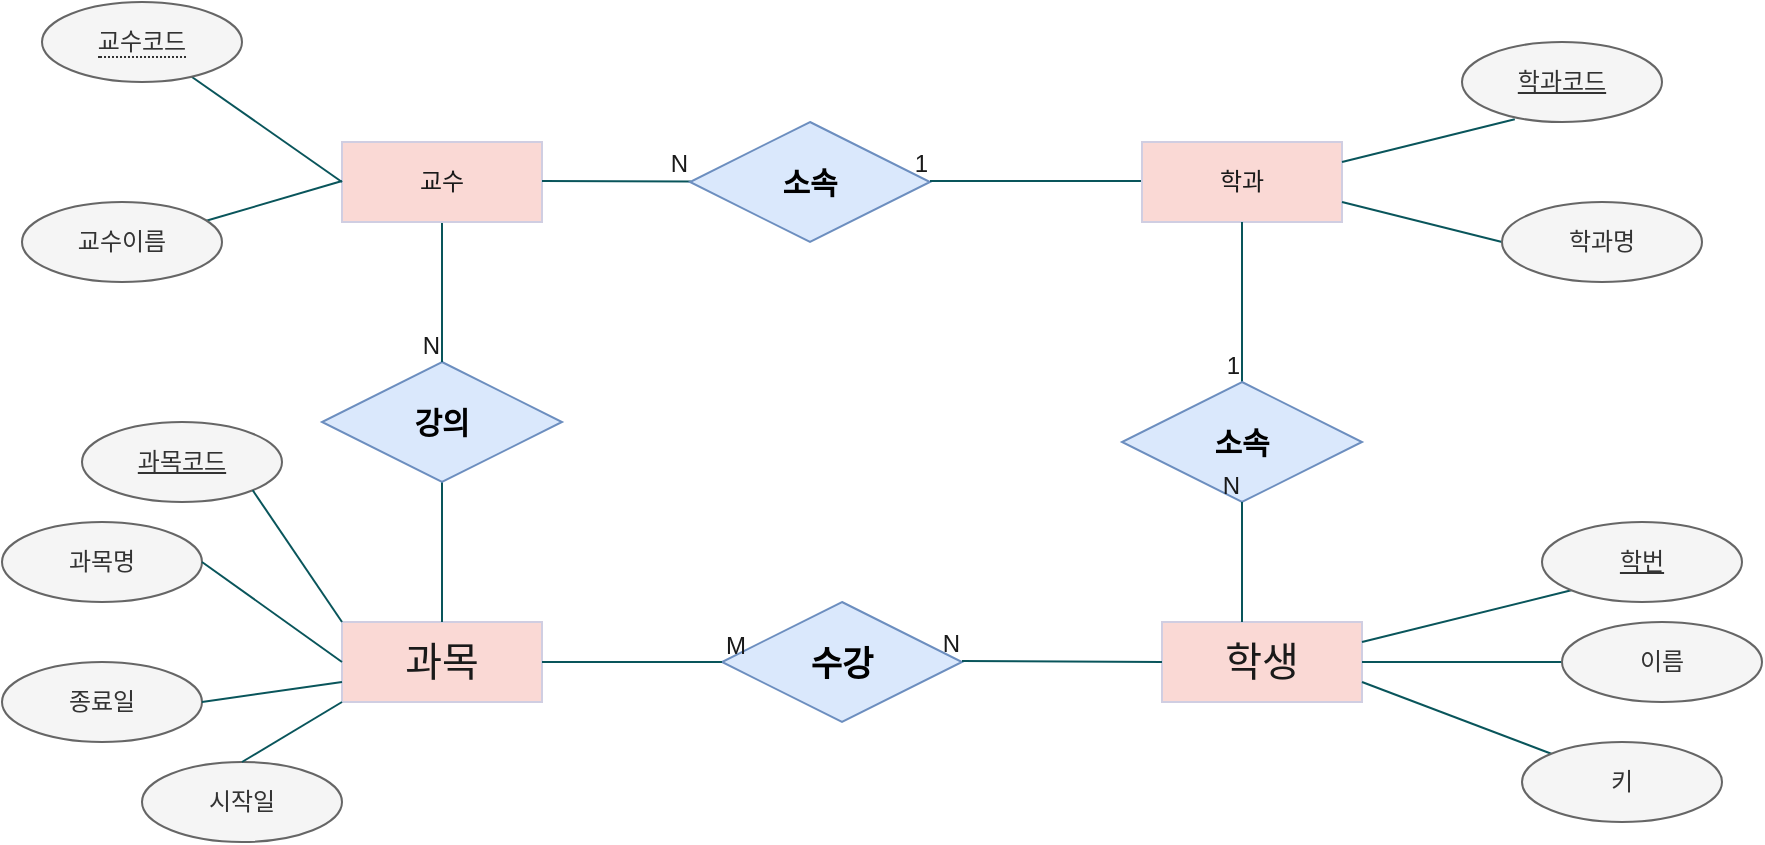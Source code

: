 <mxfile version="21.6.1" type="github">
  <diagram name="페이지-1" id="LqjX61a4NzzyeLhwtiKW">
    <mxGraphModel dx="1050" dy="541" grid="1" gridSize="10" guides="1" tooltips="1" connect="1" arrows="1" fold="1" page="1" pageScale="1" pageWidth="827" pageHeight="1169" math="0" shadow="0">
      <root>
        <mxCell id="0" />
        <mxCell id="1" parent="0" />
        <mxCell id="sbezZ0vjDcKAFP6THF-A-2" value="학생" style="whiteSpace=wrap;html=1;align=center;hachureGap=4;strokeColor=#D0CEE2;fontFamily=Architects Daughter;fontSource=https%3A%2F%2Ffonts.googleapis.com%2Fcss%3Ffamily%3DArchitects%2BDaughter;fontSize=20;fontColor=#1A1A1A;fillColor=#FAD9D5;labelBackgroundColor=none;" vertex="1" parent="1">
          <mxGeometry x="590" y="360" width="100" height="40" as="geometry" />
        </mxCell>
        <mxCell id="sbezZ0vjDcKAFP6THF-A-3" value="과목" style="whiteSpace=wrap;html=1;align=center;hachureGap=4;strokeColor=#D0CEE2;fontFamily=Architects Daughter;fontSource=https%3A%2F%2Ffonts.googleapis.com%2Fcss%3Ffamily%3DArchitects%2BDaughter;fontSize=20;fontColor=#1A1A1A;fillColor=#FAD9D5;labelBackgroundColor=none;" vertex="1" parent="1">
          <mxGeometry x="180" y="360" width="100" height="40" as="geometry" />
        </mxCell>
        <mxCell id="sbezZ0vjDcKAFP6THF-A-5" value="&lt;b&gt;&lt;font style=&quot;font-size: 17px;&quot;&gt;수강&lt;/font&gt;&lt;/b&gt;" style="shape=rhombus;perimeter=rhombusPerimeter;whiteSpace=wrap;html=1;align=center;hachureGap=4;strokeColor=#6c8ebf;fontFamily=Architects Daughter;fontSource=https%3A%2F%2Ffonts.googleapis.com%2Fcss%3Ffamily%3DArchitects%2BDaughter;fontSize=20;fillColor=#dae8fc;labelBackgroundColor=none;" vertex="1" parent="1">
          <mxGeometry x="370" y="350" width="120" height="60" as="geometry" />
        </mxCell>
        <mxCell id="sbezZ0vjDcKAFP6THF-A-9" value="" style="endArrow=none;html=1;rounded=0;strokeColor=#09555B;fontColor=default;labelBackgroundColor=none;" edge="1" parent="1">
          <mxGeometry relative="1" as="geometry">
            <mxPoint x="370" y="380" as="sourcePoint" />
            <mxPoint x="280" y="380" as="targetPoint" />
          </mxGeometry>
        </mxCell>
        <mxCell id="sbezZ0vjDcKAFP6THF-A-10" value="M" style="resizable=0;html=1;whiteSpace=wrap;align=left;verticalAlign=bottom;strokeColor=#D0CEE2;fontColor=#1A1A1A;fillColor=#FAD9D5;labelBackgroundColor=none;" connectable="0" vertex="1" parent="sbezZ0vjDcKAFP6THF-A-9">
          <mxGeometry x="-1" relative="1" as="geometry" />
        </mxCell>
        <mxCell id="sbezZ0vjDcKAFP6THF-A-11" value="" style="resizable=0;html=1;whiteSpace=wrap;align=right;verticalAlign=bottom;strokeColor=#D0CEE2;fontColor=#1A1A1A;fillColor=#FAD9D5;labelBackgroundColor=none;" connectable="0" vertex="1" parent="sbezZ0vjDcKAFP6THF-A-9">
          <mxGeometry x="1" relative="1" as="geometry" />
        </mxCell>
        <mxCell id="sbezZ0vjDcKAFP6THF-A-12" value="" style="endArrow=none;html=1;rounded=0;strokeColor=#09555B;fontColor=default;exitX=0;exitY=0.5;exitDx=0;exitDy=0;labelBackgroundColor=none;" edge="1" parent="1" source="sbezZ0vjDcKAFP6THF-A-2">
          <mxGeometry relative="1" as="geometry">
            <mxPoint x="580" y="379.5" as="sourcePoint" />
            <mxPoint x="490" y="379.5" as="targetPoint" />
          </mxGeometry>
        </mxCell>
        <mxCell id="sbezZ0vjDcKAFP6THF-A-13" value="N" style="resizable=0;html=1;whiteSpace=wrap;align=right;verticalAlign=bottom;strokeColor=#D0CEE2;fontColor=#1A1A1A;fillColor=#FAD9D5;labelBackgroundColor=none;" connectable="0" vertex="1" parent="sbezZ0vjDcKAFP6THF-A-12">
          <mxGeometry x="1" relative="1" as="geometry" />
        </mxCell>
        <mxCell id="sbezZ0vjDcKAFP6THF-A-14" value="과목코드" style="ellipse;whiteSpace=wrap;html=1;align=center;fontStyle=4;strokeColor=#666666;fontColor=#333333;fillColor=#f5f5f5;labelBackgroundColor=none;" vertex="1" parent="1">
          <mxGeometry x="50" y="260" width="100" height="40" as="geometry" />
        </mxCell>
        <mxCell id="sbezZ0vjDcKAFP6THF-A-15" value="시작일" style="ellipse;whiteSpace=wrap;html=1;align=center;strokeColor=#666666;fontColor=#333333;fillColor=#f5f5f5;labelBackgroundColor=none;" vertex="1" parent="1">
          <mxGeometry x="80" y="430" width="100" height="40" as="geometry" />
        </mxCell>
        <mxCell id="sbezZ0vjDcKAFP6THF-A-16" value="종료일" style="ellipse;whiteSpace=wrap;html=1;align=center;strokeColor=#666666;fontColor=#333333;fillColor=#f5f5f5;labelBackgroundColor=none;" vertex="1" parent="1">
          <mxGeometry x="10" y="380" width="100" height="40" as="geometry" />
        </mxCell>
        <mxCell id="sbezZ0vjDcKAFP6THF-A-17" value="과목명" style="ellipse;whiteSpace=wrap;html=1;align=center;strokeColor=#666666;fontColor=#333333;fillColor=#f5f5f5;labelBackgroundColor=none;" vertex="1" parent="1">
          <mxGeometry x="10" y="310" width="100" height="40" as="geometry" />
        </mxCell>
        <mxCell id="sbezZ0vjDcKAFP6THF-A-18" value="" style="endArrow=none;html=1;rounded=0;strokeColor=#09555B;fontColor=default;entryX=0;entryY=0;entryDx=0;entryDy=0;exitX=1;exitY=1;exitDx=0;exitDy=0;labelBackgroundColor=none;" edge="1" parent="1" source="sbezZ0vjDcKAFP6THF-A-14" target="sbezZ0vjDcKAFP6THF-A-3">
          <mxGeometry relative="1" as="geometry">
            <mxPoint x="140" y="270" as="sourcePoint" />
            <mxPoint x="300" y="270" as="targetPoint" />
          </mxGeometry>
        </mxCell>
        <mxCell id="sbezZ0vjDcKAFP6THF-A-20" value="" style="endArrow=none;html=1;rounded=0;strokeColor=#09555B;fontColor=default;entryX=0;entryY=0.5;entryDx=0;entryDy=0;exitX=1;exitY=0.5;exitDx=0;exitDy=0;labelBackgroundColor=none;" edge="1" parent="1" source="sbezZ0vjDcKAFP6THF-A-17" target="sbezZ0vjDcKAFP6THF-A-3">
          <mxGeometry relative="1" as="geometry">
            <mxPoint x="110" y="329.5" as="sourcePoint" />
            <mxPoint x="270" y="329.5" as="targetPoint" />
          </mxGeometry>
        </mxCell>
        <mxCell id="sbezZ0vjDcKAFP6THF-A-21" value="" style="endArrow=none;html=1;rounded=0;strokeColor=#09555B;fontColor=default;entryX=0;entryY=0.75;entryDx=0;entryDy=0;labelBackgroundColor=none;" edge="1" parent="1" target="sbezZ0vjDcKAFP6THF-A-3">
          <mxGeometry relative="1" as="geometry">
            <mxPoint x="110" y="400" as="sourcePoint" />
            <mxPoint x="270" y="400" as="targetPoint" />
          </mxGeometry>
        </mxCell>
        <mxCell id="sbezZ0vjDcKAFP6THF-A-22" value="" style="endArrow=none;html=1;rounded=0;strokeColor=#09555B;fontColor=default;entryX=0;entryY=1;entryDx=0;entryDy=0;exitX=0.5;exitY=0;exitDx=0;exitDy=0;labelBackgroundColor=none;" edge="1" parent="1" source="sbezZ0vjDcKAFP6THF-A-15" target="sbezZ0vjDcKAFP6THF-A-3">
          <mxGeometry relative="1" as="geometry">
            <mxPoint x="190" y="430" as="sourcePoint" />
            <mxPoint x="350" y="430" as="targetPoint" />
            <Array as="points" />
          </mxGeometry>
        </mxCell>
        <mxCell id="sbezZ0vjDcKAFP6THF-A-24" value="" style="endArrow=none;html=1;rounded=0;strokeColor=#09555B;fontColor=default;exitX=0.5;exitY=0;exitDx=0;exitDy=0;labelBackgroundColor=none;" edge="1" parent="1" source="sbezZ0vjDcKAFP6THF-A-3" target="sbezZ0vjDcKAFP6THF-A-26">
          <mxGeometry relative="1" as="geometry">
            <mxPoint x="220" y="350" as="sourcePoint" />
            <mxPoint x="230" y="250" as="targetPoint" />
          </mxGeometry>
        </mxCell>
        <mxCell id="sbezZ0vjDcKAFP6THF-A-25" value="1" style="resizable=0;html=1;whiteSpace=wrap;align=right;verticalAlign=bottom;strokeColor=#D0CEE2;fontColor=#1A1A1A;fillColor=#FAD9D5;labelBackgroundColor=none;" connectable="0" vertex="1" parent="sbezZ0vjDcKAFP6THF-A-24">
          <mxGeometry x="1" relative="1" as="geometry" />
        </mxCell>
        <mxCell id="sbezZ0vjDcKAFP6THF-A-26" value="&lt;font style=&quot;font-size: 15px;&quot;&gt;&lt;b&gt;강의&lt;/b&gt;&lt;/font&gt;" style="shape=rhombus;perimeter=rhombusPerimeter;whiteSpace=wrap;html=1;align=center;strokeColor=#6c8ebf;fillColor=#dae8fc;labelBackgroundColor=none;" vertex="1" parent="1">
          <mxGeometry x="170" y="230" width="120" height="60" as="geometry" />
        </mxCell>
        <mxCell id="sbezZ0vjDcKAFP6THF-A-27" value="" style="endArrow=none;html=1;rounded=0;strokeColor=#09555B;fontColor=default;entryX=0.5;entryY=0;entryDx=0;entryDy=0;labelBackgroundColor=none;" edge="1" parent="1" target="sbezZ0vjDcKAFP6THF-A-26">
          <mxGeometry relative="1" as="geometry">
            <mxPoint x="230" y="160" as="sourcePoint" />
            <mxPoint x="280" y="210" as="targetPoint" />
          </mxGeometry>
        </mxCell>
        <mxCell id="sbezZ0vjDcKAFP6THF-A-28" value="N" style="resizable=0;html=1;whiteSpace=wrap;align=right;verticalAlign=bottom;strokeColor=#D0CEE2;fontColor=#1A1A1A;fillColor=#FAD9D5;labelBackgroundColor=none;" connectable="0" vertex="1" parent="sbezZ0vjDcKAFP6THF-A-27">
          <mxGeometry x="1" relative="1" as="geometry" />
        </mxCell>
        <mxCell id="sbezZ0vjDcKAFP6THF-A-29" value="교수" style="whiteSpace=wrap;html=1;align=center;strokeColor=#D0CEE2;fontColor=#1A1A1A;fillColor=#FAD9D5;labelBackgroundColor=none;" vertex="1" parent="1">
          <mxGeometry x="180" y="120" width="100" height="40" as="geometry" />
        </mxCell>
        <mxCell id="sbezZ0vjDcKAFP6THF-A-31" value="" style="endArrow=none;html=1;rounded=0;strokeColor=#09555B;fontColor=default;labelBackgroundColor=none;" edge="1" parent="1">
          <mxGeometry relative="1" as="geometry">
            <mxPoint x="110" y="160" as="sourcePoint" />
            <mxPoint x="180" y="139.5" as="targetPoint" />
          </mxGeometry>
        </mxCell>
        <mxCell id="sbezZ0vjDcKAFP6THF-A-32" value="" style="endArrow=none;html=1;rounded=0;strokeColor=#09555B;fontColor=default;labelBackgroundColor=none;" edge="1" parent="1" target="sbezZ0vjDcKAFP6THF-A-33">
          <mxGeometry relative="1" as="geometry">
            <mxPoint x="180" y="140" as="sourcePoint" />
            <mxPoint x="180" y="130" as="targetPoint" />
          </mxGeometry>
        </mxCell>
        <mxCell id="sbezZ0vjDcKAFP6THF-A-33" value="&lt;span style=&quot;border-bottom: 1px dotted&quot;&gt;교수코드&lt;/span&gt;" style="ellipse;whiteSpace=wrap;html=1;align=center;strokeColor=#666666;fontColor=#333333;fillColor=#f5f5f5;labelBackgroundColor=none;" vertex="1" parent="1">
          <mxGeometry x="30" y="50" width="100" height="40" as="geometry" />
        </mxCell>
        <mxCell id="sbezZ0vjDcKAFP6THF-A-35" value="교수이름" style="ellipse;whiteSpace=wrap;html=1;align=center;strokeColor=#666666;fontColor=#333333;fillColor=#f5f5f5;labelBackgroundColor=none;" vertex="1" parent="1">
          <mxGeometry x="20" y="150" width="100" height="40" as="geometry" />
        </mxCell>
        <mxCell id="sbezZ0vjDcKAFP6THF-A-36" value="" style="endArrow=none;html=1;rounded=0;strokeColor=#09555B;fontColor=default;labelBackgroundColor=none;" edge="1" parent="1" target="sbezZ0vjDcKAFP6THF-A-38">
          <mxGeometry relative="1" as="geometry">
            <mxPoint x="280" y="139.5" as="sourcePoint" />
            <mxPoint x="360" y="140" as="targetPoint" />
          </mxGeometry>
        </mxCell>
        <mxCell id="sbezZ0vjDcKAFP6THF-A-37" value="N" style="resizable=0;html=1;whiteSpace=wrap;align=right;verticalAlign=bottom;strokeColor=#D0CEE2;fontColor=#1A1A1A;fillColor=#FAD9D5;labelBackgroundColor=none;" connectable="0" vertex="1" parent="sbezZ0vjDcKAFP6THF-A-36">
          <mxGeometry x="1" relative="1" as="geometry" />
        </mxCell>
        <mxCell id="sbezZ0vjDcKAFP6THF-A-38" value="&lt;font style=&quot;font-size: 15px;&quot;&gt;&lt;b&gt;소속&lt;/b&gt;&lt;/font&gt;" style="shape=rhombus;perimeter=rhombusPerimeter;whiteSpace=wrap;html=1;align=center;strokeColor=#6c8ebf;fillColor=#dae8fc;labelBackgroundColor=none;" vertex="1" parent="1">
          <mxGeometry x="354" y="110" width="120" height="60" as="geometry" />
        </mxCell>
        <mxCell id="sbezZ0vjDcKAFP6THF-A-39" value="" style="endArrow=none;html=1;rounded=0;strokeColor=#09555B;fontColor=default;labelBackgroundColor=none;" edge="1" parent="1">
          <mxGeometry relative="1" as="geometry">
            <mxPoint x="584" y="139.5" as="sourcePoint" />
            <mxPoint x="474" y="139.5" as="targetPoint" />
            <Array as="points">
              <mxPoint x="534" y="139.5" />
              <mxPoint x="504" y="139.5" />
            </Array>
          </mxGeometry>
        </mxCell>
        <mxCell id="sbezZ0vjDcKAFP6THF-A-40" value="1" style="resizable=0;html=1;whiteSpace=wrap;align=right;verticalAlign=bottom;strokeColor=#D0CEE2;fontColor=#1A1A1A;fillColor=#FAD9D5;labelBackgroundColor=none;" connectable="0" vertex="1" parent="sbezZ0vjDcKAFP6THF-A-39">
          <mxGeometry x="1" relative="1" as="geometry" />
        </mxCell>
        <mxCell id="sbezZ0vjDcKAFP6THF-A-41" value="학과" style="whiteSpace=wrap;html=1;align=center;strokeColor=#D0CEE2;fontColor=#1A1A1A;fillColor=#FAD9D5;labelBackgroundColor=none;" vertex="1" parent="1">
          <mxGeometry x="580" y="120" width="100" height="40" as="geometry" />
        </mxCell>
        <mxCell id="sbezZ0vjDcKAFP6THF-A-42" value="" style="endArrow=none;html=1;rounded=0;strokeColor=#09555B;fontColor=default;exitX=0.5;exitY=1;exitDx=0;exitDy=0;labelBackgroundColor=none;" edge="1" parent="1" source="sbezZ0vjDcKAFP6THF-A-41">
          <mxGeometry relative="1" as="geometry">
            <mxPoint x="630" y="170" as="sourcePoint" />
            <mxPoint x="630" y="240" as="targetPoint" />
          </mxGeometry>
        </mxCell>
        <mxCell id="sbezZ0vjDcKAFP6THF-A-43" value="1" style="resizable=0;html=1;whiteSpace=wrap;align=right;verticalAlign=bottom;strokeColor=#D0CEE2;fontColor=#1A1A1A;fillColor=#FAD9D5;labelBackgroundColor=none;" connectable="0" vertex="1" parent="sbezZ0vjDcKAFP6THF-A-42">
          <mxGeometry x="1" relative="1" as="geometry" />
        </mxCell>
        <mxCell id="sbezZ0vjDcKAFP6THF-A-45" value="&lt;font style=&quot;font-size: 15px;&quot;&gt;&lt;b&gt;소속&lt;/b&gt;&lt;/font&gt;" style="shape=rhombus;perimeter=rhombusPerimeter;whiteSpace=wrap;html=1;align=center;strokeColor=#6c8ebf;fillColor=#dae8fc;labelBackgroundColor=none;" vertex="1" parent="1">
          <mxGeometry x="570" y="240" width="120" height="60" as="geometry" />
        </mxCell>
        <mxCell id="sbezZ0vjDcKAFP6THF-A-46" value="" style="endArrow=none;html=1;rounded=0;strokeColor=#09555B;fontColor=default;exitX=0.4;exitY=0;exitDx=0;exitDy=0;exitPerimeter=0;labelBackgroundColor=none;" edge="1" parent="1" source="sbezZ0vjDcKAFP6THF-A-2">
          <mxGeometry relative="1" as="geometry">
            <mxPoint x="629.5" y="350" as="sourcePoint" />
            <mxPoint x="630" y="300" as="targetPoint" />
            <Array as="points" />
          </mxGeometry>
        </mxCell>
        <mxCell id="sbezZ0vjDcKAFP6THF-A-47" value="N" style="resizable=0;html=1;whiteSpace=wrap;align=right;verticalAlign=bottom;strokeColor=#D0CEE2;fontColor=#1A1A1A;fillColor=#FAD9D5;labelBackgroundColor=none;" connectable="0" vertex="1" parent="sbezZ0vjDcKAFP6THF-A-46">
          <mxGeometry x="1" relative="1" as="geometry" />
        </mxCell>
        <mxCell id="sbezZ0vjDcKAFP6THF-A-48" value="" style="endArrow=none;html=1;rounded=0;strokeColor=#09555B;fontColor=default;exitX=1;exitY=0.25;exitDx=0;exitDy=0;entryX=0.264;entryY=0.965;entryDx=0;entryDy=0;entryPerimeter=0;labelBackgroundColor=none;" edge="1" parent="1" source="sbezZ0vjDcKAFP6THF-A-41" target="sbezZ0vjDcKAFP6THF-A-50">
          <mxGeometry relative="1" as="geometry">
            <mxPoint x="560" y="69.5" as="sourcePoint" />
            <mxPoint x="710" y="80" as="targetPoint" />
          </mxGeometry>
        </mxCell>
        <mxCell id="sbezZ0vjDcKAFP6THF-A-49" value="" style="endArrow=none;html=1;rounded=0;strokeColor=#09555B;fontColor=default;entryX=0;entryY=0.5;entryDx=0;entryDy=0;labelBackgroundColor=none;" edge="1" parent="1" target="sbezZ0vjDcKAFP6THF-A-52">
          <mxGeometry relative="1" as="geometry">
            <mxPoint x="680" y="150" as="sourcePoint" />
            <mxPoint x="770" y="170" as="targetPoint" />
          </mxGeometry>
        </mxCell>
        <mxCell id="sbezZ0vjDcKAFP6THF-A-50" value="학과코드" style="ellipse;whiteSpace=wrap;html=1;align=center;fontStyle=4;strokeColor=#666666;fontColor=#333333;fillColor=#f5f5f5;labelBackgroundColor=none;" vertex="1" parent="1">
          <mxGeometry x="740" y="70" width="100" height="40" as="geometry" />
        </mxCell>
        <mxCell id="sbezZ0vjDcKAFP6THF-A-52" value="학과명" style="ellipse;whiteSpace=wrap;html=1;align=center;strokeColor=#666666;fontColor=#333333;fillColor=#f5f5f5;labelBackgroundColor=none;" vertex="1" parent="1">
          <mxGeometry x="760" y="150" width="100" height="40" as="geometry" />
        </mxCell>
        <mxCell id="sbezZ0vjDcKAFP6THF-A-53" value="" style="endArrow=none;html=1;rounded=0;strokeColor=#09555B;fontColor=#1A1A1A;entryX=0;entryY=1;entryDx=0;entryDy=0;" edge="1" parent="1" target="sbezZ0vjDcKAFP6THF-A-57">
          <mxGeometry relative="1" as="geometry">
            <mxPoint x="690" y="370" as="sourcePoint" />
            <mxPoint x="780" y="350" as="targetPoint" />
          </mxGeometry>
        </mxCell>
        <mxCell id="sbezZ0vjDcKAFP6THF-A-54" value="" style="endArrow=none;html=1;rounded=0;strokeColor=#09555B;fontColor=#1A1A1A;" edge="1" parent="1">
          <mxGeometry relative="1" as="geometry">
            <mxPoint x="690" y="380" as="sourcePoint" />
            <mxPoint x="790" y="380" as="targetPoint" />
          </mxGeometry>
        </mxCell>
        <mxCell id="sbezZ0vjDcKAFP6THF-A-55" value="" style="endArrow=none;html=1;rounded=0;strokeColor=#09555B;fontColor=#1A1A1A;entryX=0;entryY=0;entryDx=0;entryDy=0;" edge="1" parent="1" target="sbezZ0vjDcKAFP6THF-A-56">
          <mxGeometry relative="1" as="geometry">
            <mxPoint x="690" y="390" as="sourcePoint" />
            <mxPoint x="780.04" y="430" as="targetPoint" />
          </mxGeometry>
        </mxCell>
        <mxCell id="sbezZ0vjDcKAFP6THF-A-56" value="키" style="ellipse;whiteSpace=wrap;html=1;align=center;strokeColor=#666666;fontColor=#333333;fillColor=#f5f5f5;" vertex="1" parent="1">
          <mxGeometry x="770" y="420" width="100" height="40" as="geometry" />
        </mxCell>
        <mxCell id="sbezZ0vjDcKAFP6THF-A-57" value="학번" style="ellipse;whiteSpace=wrap;html=1;align=center;fontStyle=4;strokeColor=#666666;fontColor=#333333;fillColor=#f5f5f5;" vertex="1" parent="1">
          <mxGeometry x="780" y="310" width="100" height="40" as="geometry" />
        </mxCell>
        <mxCell id="sbezZ0vjDcKAFP6THF-A-58" value="이름" style="ellipse;whiteSpace=wrap;html=1;align=center;strokeColor=#666666;fontColor=#333333;fillColor=#f5f5f5;" vertex="1" parent="1">
          <mxGeometry x="790" y="360" width="100" height="40" as="geometry" />
        </mxCell>
      </root>
    </mxGraphModel>
  </diagram>
</mxfile>
